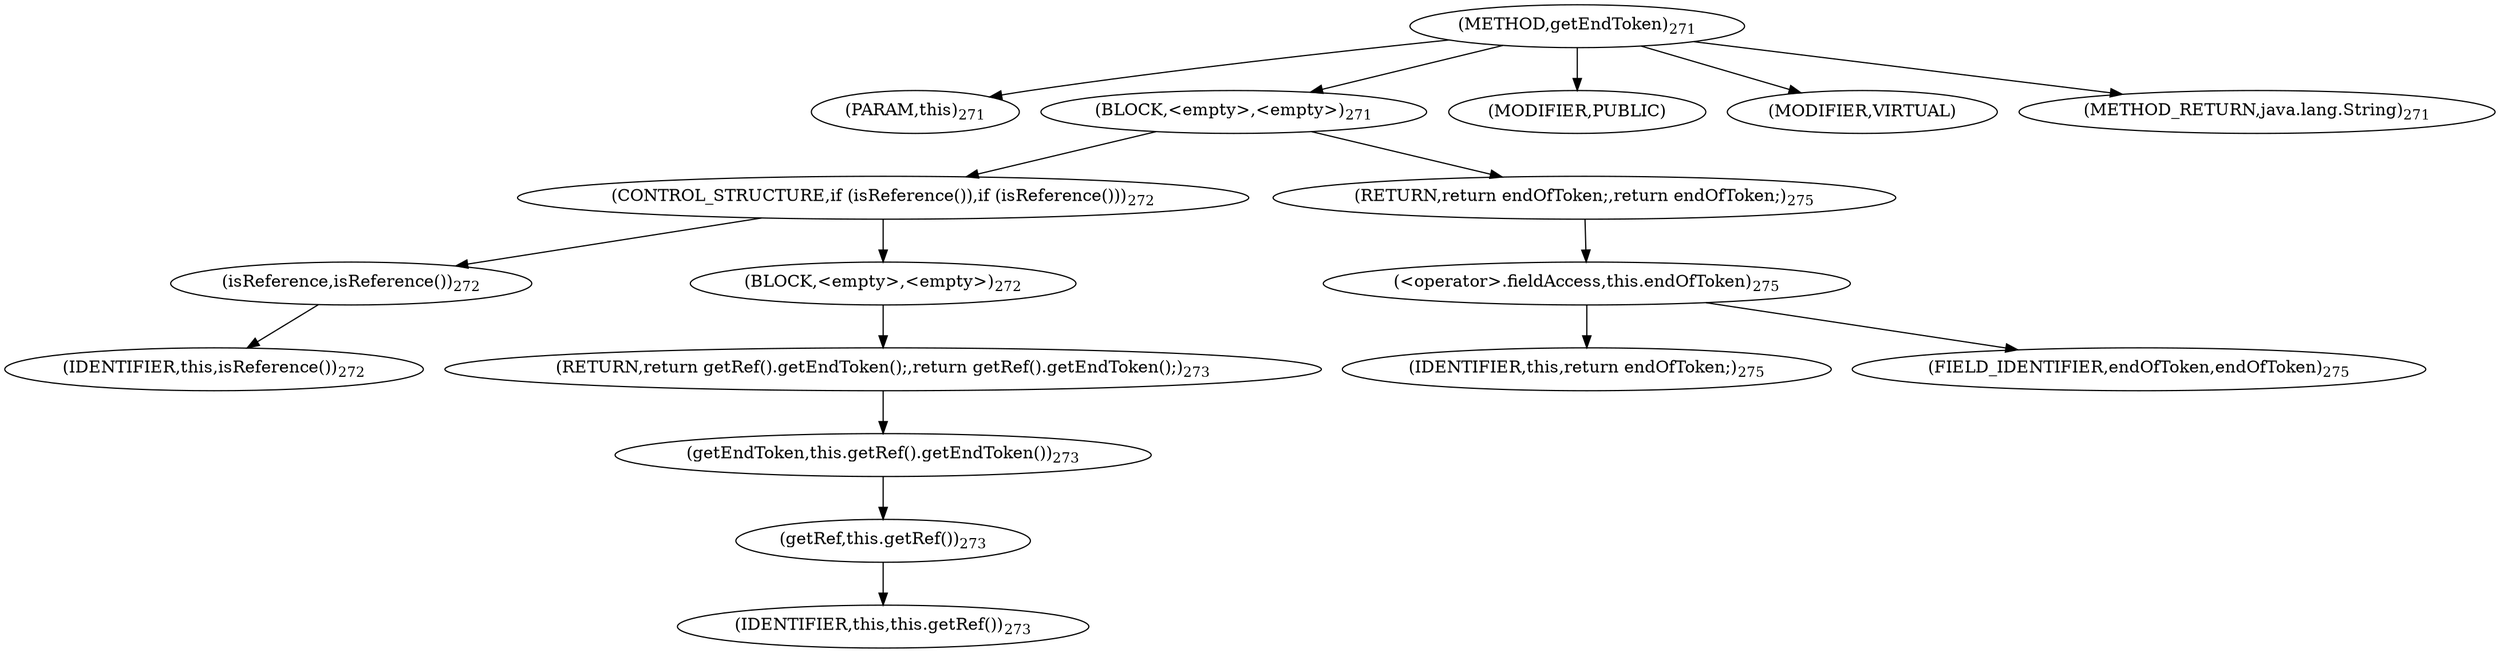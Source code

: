 digraph "getEndToken" {  
"402" [label = <(METHOD,getEndToken)<SUB>271</SUB>> ]
"70" [label = <(PARAM,this)<SUB>271</SUB>> ]
"403" [label = <(BLOCK,&lt;empty&gt;,&lt;empty&gt;)<SUB>271</SUB>> ]
"404" [label = <(CONTROL_STRUCTURE,if (isReference()),if (isReference()))<SUB>272</SUB>> ]
"405" [label = <(isReference,isReference())<SUB>272</SUB>> ]
"69" [label = <(IDENTIFIER,this,isReference())<SUB>272</SUB>> ]
"406" [label = <(BLOCK,&lt;empty&gt;,&lt;empty&gt;)<SUB>272</SUB>> ]
"407" [label = <(RETURN,return getRef().getEndToken();,return getRef().getEndToken();)<SUB>273</SUB>> ]
"408" [label = <(getEndToken,this.getRef().getEndToken())<SUB>273</SUB>> ]
"409" [label = <(getRef,this.getRef())<SUB>273</SUB>> ]
"71" [label = <(IDENTIFIER,this,this.getRef())<SUB>273</SUB>> ]
"410" [label = <(RETURN,return endOfToken;,return endOfToken;)<SUB>275</SUB>> ]
"411" [label = <(&lt;operator&gt;.fieldAccess,this.endOfToken)<SUB>275</SUB>> ]
"412" [label = <(IDENTIFIER,this,return endOfToken;)<SUB>275</SUB>> ]
"413" [label = <(FIELD_IDENTIFIER,endOfToken,endOfToken)<SUB>275</SUB>> ]
"414" [label = <(MODIFIER,PUBLIC)> ]
"415" [label = <(MODIFIER,VIRTUAL)> ]
"416" [label = <(METHOD_RETURN,java.lang.String)<SUB>271</SUB>> ]
  "402" -> "70" 
  "402" -> "403" 
  "402" -> "414" 
  "402" -> "415" 
  "402" -> "416" 
  "403" -> "404" 
  "403" -> "410" 
  "404" -> "405" 
  "404" -> "406" 
  "405" -> "69" 
  "406" -> "407" 
  "407" -> "408" 
  "408" -> "409" 
  "409" -> "71" 
  "410" -> "411" 
  "411" -> "412" 
  "411" -> "413" 
}
